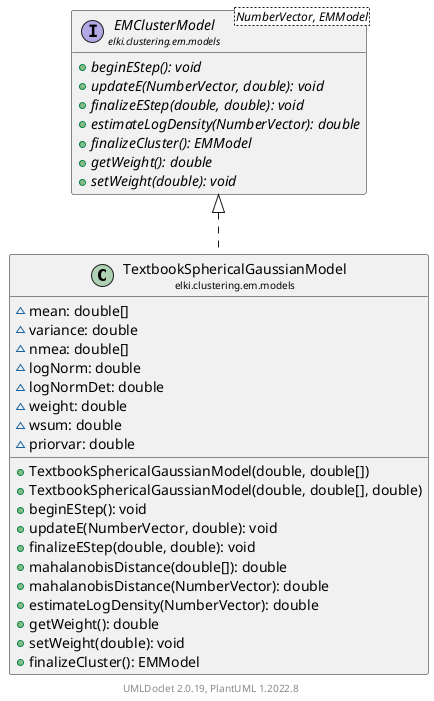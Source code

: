 @startuml
    remove .*\.(Instance|Par|Parameterizer|Factory)$
    set namespaceSeparator none
    hide empty fields
    hide empty methods

    class "<size:14>TextbookSphericalGaussianModel\n<size:10>elki.clustering.em.models" as elki.clustering.em.models.TextbookSphericalGaussianModel [[TextbookSphericalGaussianModel.html]] {
        ~mean: double[]
        ~variance: double
        ~nmea: double[]
        ~logNorm: double
        ~logNormDet: double
        ~weight: double
        ~wsum: double
        ~priorvar: double
        +TextbookSphericalGaussianModel(double, double[])
        +TextbookSphericalGaussianModel(double, double[], double)
        +beginEStep(): void
        +updateE(NumberVector, double): void
        +finalizeEStep(double, double): void
        +mahalanobisDistance(double[]): double
        +mahalanobisDistance(NumberVector): double
        +estimateLogDensity(NumberVector): double
        +getWeight(): double
        +setWeight(double): void
        +finalizeCluster(): EMModel
    }

    interface "<size:14>EMClusterModel\n<size:10>elki.clustering.em.models" as elki.clustering.em.models.EMClusterModel<NumberVector, EMModel> [[EMClusterModel.html]] {
        {abstract} +beginEStep(): void
        {abstract} +updateE(NumberVector, double): void
        {abstract} +finalizeEStep(double, double): void
        {abstract} +estimateLogDensity(NumberVector): double
        {abstract} +finalizeCluster(): EMModel
        {abstract} +getWeight(): double
        {abstract} +setWeight(double): void
    }

    elki.clustering.em.models.EMClusterModel <|.. elki.clustering.em.models.TextbookSphericalGaussianModel

    center footer UMLDoclet 2.0.19, PlantUML 1.2022.8
@enduml
